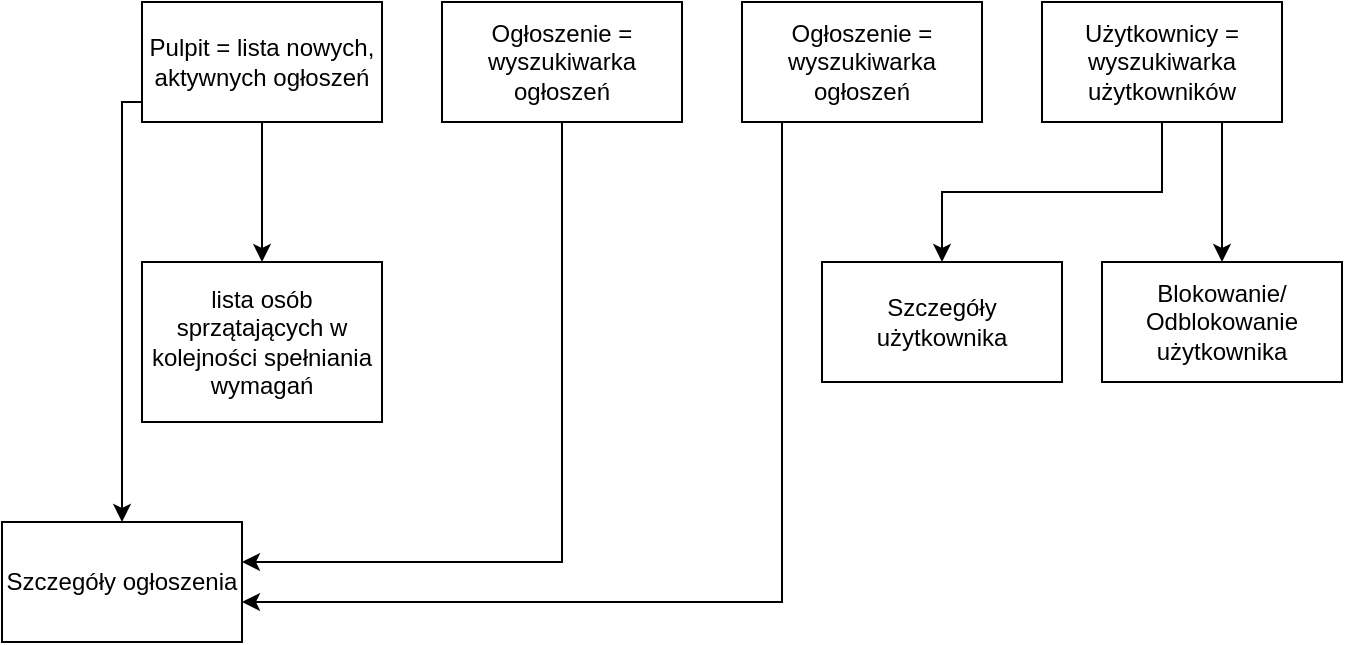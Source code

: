 <mxfile version="16.2.2" type="device" pages="3"><diagram id="rdDkSI9qs-zM8WlIxHMJ" name="Organizator"><mxGraphModel dx="1422" dy="802" grid="1" gridSize="10" guides="1" tooltips="1" connect="1" arrows="1" fold="1" page="1" pageScale="1" pageWidth="827" pageHeight="1169" math="0" shadow="0"><root><mxCell id="0"/><mxCell id="1" parent="0"/><mxCell id="LKEvlkVT4WD0_NToEaqU-2" style="edgeStyle=orthogonalEdgeStyle;rounded=0;orthogonalLoop=1;jettySize=auto;html=1;" edge="1" parent="1" source="LKEvlkVT4WD0_NToEaqU-1" target="LKEvlkVT4WD0_NToEaqU-3"><mxGeometry relative="1" as="geometry"><mxPoint x="220" y="250" as="targetPoint"/></mxGeometry></mxCell><mxCell id="LKEvlkVT4WD0_NToEaqU-17" style="edgeStyle=orthogonalEdgeStyle;rounded=0;orthogonalLoop=1;jettySize=auto;html=1;" edge="1" parent="1" source="LKEvlkVT4WD0_NToEaqU-1" target="LKEvlkVT4WD0_NToEaqU-18"><mxGeometry relative="1" as="geometry"><mxPoint x="90" y="230" as="targetPoint"/><Array as="points"><mxPoint x="150" y="140"/></Array></mxGeometry></mxCell><mxCell id="LKEvlkVT4WD0_NToEaqU-1" value="Pulpit = lista nowych, aktywnych ogłoszeń" style="rounded=0;whiteSpace=wrap;html=1;" vertex="1" parent="1"><mxGeometry x="160" y="90" width="120" height="60" as="geometry"/></mxCell><mxCell id="LKEvlkVT4WD0_NToEaqU-3" value="lista osób sprzątających w kolejności spełniania wymagań" style="rounded=0;whiteSpace=wrap;html=1;" vertex="1" parent="1"><mxGeometry x="160" y="220" width="120" height="80" as="geometry"/></mxCell><mxCell id="LKEvlkVT4WD0_NToEaqU-7" style="edgeStyle=orthogonalEdgeStyle;rounded=0;orthogonalLoop=1;jettySize=auto;html=1;" edge="1" parent="1" source="LKEvlkVT4WD0_NToEaqU-6" target="LKEvlkVT4WD0_NToEaqU-18"><mxGeometry relative="1" as="geometry"><mxPoint x="370" y="220" as="targetPoint"/><Array as="points"><mxPoint x="370" y="370"/></Array></mxGeometry></mxCell><mxCell id="LKEvlkVT4WD0_NToEaqU-6" value="Ogłoszenie = wyszukiwarka ogłoszeń" style="rounded=0;whiteSpace=wrap;html=1;" vertex="1" parent="1"><mxGeometry x="310" y="90" width="120" height="60" as="geometry"/></mxCell><mxCell id="LKEvlkVT4WD0_NToEaqU-13" style="edgeStyle=orthogonalEdgeStyle;rounded=0;orthogonalLoop=1;jettySize=auto;html=1;" edge="1" parent="1" source="LKEvlkVT4WD0_NToEaqU-14" target="LKEvlkVT4WD0_NToEaqU-18"><mxGeometry relative="1" as="geometry"><mxPoint x="520" y="220" as="targetPoint"/><Array as="points"><mxPoint x="480" y="390"/></Array></mxGeometry></mxCell><mxCell id="LKEvlkVT4WD0_NToEaqU-14" value="Ogłoszenie = wyszukiwarka ogłoszeń" style="rounded=0;whiteSpace=wrap;html=1;" vertex="1" parent="1"><mxGeometry x="460" y="90" width="120" height="60" as="geometry"/></mxCell><mxCell id="LKEvlkVT4WD0_NToEaqU-19" style="edgeStyle=orthogonalEdgeStyle;rounded=0;orthogonalLoop=1;jettySize=auto;html=1;" edge="1" parent="1" source="LKEvlkVT4WD0_NToEaqU-16" target="LKEvlkVT4WD0_NToEaqU-20"><mxGeometry relative="1" as="geometry"><mxPoint x="670" y="240" as="targetPoint"/></mxGeometry></mxCell><mxCell id="LKEvlkVT4WD0_NToEaqU-22" style="edgeStyle=orthogonalEdgeStyle;rounded=0;orthogonalLoop=1;jettySize=auto;html=1;" edge="1" parent="1" source="LKEvlkVT4WD0_NToEaqU-16" target="LKEvlkVT4WD0_NToEaqU-21"><mxGeometry relative="1" as="geometry"><Array as="points"><mxPoint x="700" y="170"/><mxPoint x="700" y="170"/></Array></mxGeometry></mxCell><mxCell id="LKEvlkVT4WD0_NToEaqU-16" value="Użytkownicy = wyszukiwarka użytkowników" style="rounded=0;whiteSpace=wrap;html=1;" vertex="1" parent="1"><mxGeometry x="610" y="90" width="120" height="60" as="geometry"/></mxCell><mxCell id="LKEvlkVT4WD0_NToEaqU-18" value="Szczegóły ogłoszenia" style="rounded=0;whiteSpace=wrap;html=1;" vertex="1" parent="1"><mxGeometry x="90" y="350" width="120" height="60" as="geometry"/></mxCell><mxCell id="LKEvlkVT4WD0_NToEaqU-20" value="Szczegóły użytkownika" style="rounded=0;whiteSpace=wrap;html=1;" vertex="1" parent="1"><mxGeometry x="500" y="220" width="120" height="60" as="geometry"/></mxCell><mxCell id="LKEvlkVT4WD0_NToEaqU-21" value="Blokowanie/ Odblokowanie użytkownika" style="rounded=0;whiteSpace=wrap;html=1;" vertex="1" parent="1"><mxGeometry x="640" y="220" width="120" height="60" as="geometry"/></mxCell></root></mxGraphModel></diagram><diagram id="S9UlNUGqjFS53FKBoSCb" name="Klient"><mxGraphModel dx="1422" dy="802" grid="1" gridSize="10" guides="1" tooltips="1" connect="1" arrows="1" fold="1" page="1" pageScale="1" pageWidth="827" pageHeight="1169" math="0" shadow="0"><root><mxCell id="fnkzs9a2HGZXxjlDh5dV-0"/><mxCell id="fnkzs9a2HGZXxjlDh5dV-1" parent="fnkzs9a2HGZXxjlDh5dV-0"/><mxCell id="4g6lc5lLfht7B303KeSD-0" style="edgeStyle=orthogonalEdgeStyle;rounded=0;orthogonalLoop=1;jettySize=auto;html=1;" edge="1" parent="fnkzs9a2HGZXxjlDh5dV-1" source="4g6lc5lLfht7B303KeSD-2" target="4g6lc5lLfht7B303KeSD-3"><mxGeometry relative="1" as="geometry"><mxPoint x="220" y="250" as="targetPoint"/></mxGeometry></mxCell><mxCell id="4g6lc5lLfht7B303KeSD-1" style="edgeStyle=orthogonalEdgeStyle;rounded=0;orthogonalLoop=1;jettySize=auto;html=1;" edge="1" parent="fnkzs9a2HGZXxjlDh5dV-1" source="4g6lc5lLfht7B303KeSD-2" target="4g6lc5lLfht7B303KeSD-11"><mxGeometry relative="1" as="geometry"><mxPoint x="90" y="230" as="targetPoint"/><Array as="points"><mxPoint x="150" y="140"/></Array></mxGeometry></mxCell><mxCell id="4g6lc5lLfht7B303KeSD-14" style="edgeStyle=orthogonalEdgeStyle;rounded=0;orthogonalLoop=1;jettySize=auto;html=1;" edge="1" parent="fnkzs9a2HGZXxjlDh5dV-1" source="4g6lc5lLfht7B303KeSD-2" target="4g6lc5lLfht7B303KeSD-15"><mxGeometry relative="1" as="geometry"><mxPoint x="60" y="250" as="targetPoint"/></mxGeometry></mxCell><mxCell id="4g6lc5lLfht7B303KeSD-2" value="Pulpit = lista Active lub InProgress ogłoszeń" style="rounded=0;whiteSpace=wrap;html=1;" vertex="1" parent="fnkzs9a2HGZXxjlDh5dV-1"><mxGeometry x="160" y="90" width="120" height="60" as="geometry"/></mxCell><mxCell id="4g6lc5lLfht7B303KeSD-19" style="edgeStyle=orthogonalEdgeStyle;rounded=0;orthogonalLoop=1;jettySize=auto;html=1;exitX=1;exitY=0.75;exitDx=0;exitDy=0;" edge="1" parent="fnkzs9a2HGZXxjlDh5dV-1" source="4g6lc5lLfht7B303KeSD-3" target="4g6lc5lLfht7B303KeSD-16"><mxGeometry relative="1" as="geometry"/></mxCell><mxCell id="4g6lc5lLfht7B303KeSD-3" value="Edycja ogłoszenia" style="rounded=0;whiteSpace=wrap;html=1;" vertex="1" parent="fnkzs9a2HGZXxjlDh5dV-1"><mxGeometry x="160" y="220" width="120" height="80" as="geometry"/></mxCell><mxCell id="4g6lc5lLfht7B303KeSD-4" style="edgeStyle=orthogonalEdgeStyle;rounded=0;orthogonalLoop=1;jettySize=auto;html=1;" edge="1" parent="fnkzs9a2HGZXxjlDh5dV-1" source="4g6lc5lLfht7B303KeSD-5" target="4g6lc5lLfht7B303KeSD-16"><mxGeometry relative="1" as="geometry"><mxPoint x="370" y="220" as="targetPoint"/><Array as="points"/></mxGeometry></mxCell><mxCell id="4g6lc5lLfht7B303KeSD-5" value="Dodaj ogłoszenie" style="rounded=0;whiteSpace=wrap;html=1;" vertex="1" parent="fnkzs9a2HGZXxjlDh5dV-1"><mxGeometry x="310" y="90" width="120" height="60" as="geometry"/></mxCell><mxCell id="4g6lc5lLfht7B303KeSD-6" style="edgeStyle=orthogonalEdgeStyle;rounded=0;orthogonalLoop=1;jettySize=auto;html=1;" edge="1" parent="fnkzs9a2HGZXxjlDh5dV-1" source="4g6lc5lLfht7B303KeSD-7" target="4g6lc5lLfht7B303KeSD-11"><mxGeometry relative="1" as="geometry"><mxPoint x="520" y="220" as="targetPoint"/><Array as="points"><mxPoint x="480" y="390"/></Array></mxGeometry></mxCell><mxCell id="qNvuZLBNrEm5p3DBJPTj-1" style="edgeStyle=orthogonalEdgeStyle;rounded=0;orthogonalLoop=1;jettySize=auto;html=1;" edge="1" parent="fnkzs9a2HGZXxjlDh5dV-1" source="4g6lc5lLfht7B303KeSD-7" target="qNvuZLBNrEm5p3DBJPTj-0"><mxGeometry relative="1" as="geometry"/></mxCell><mxCell id="4g6lc5lLfht7B303KeSD-7" value="Historia ogłoszeń" style="rounded=0;whiteSpace=wrap;html=1;" vertex="1" parent="fnkzs9a2HGZXxjlDh5dV-1"><mxGeometry x="460" y="90" width="120" height="60" as="geometry"/></mxCell><mxCell id="4g6lc5lLfht7B303KeSD-11" value="Szczegóły ogłoszenia" style="rounded=0;whiteSpace=wrap;html=1;" vertex="1" parent="fnkzs9a2HGZXxjlDh5dV-1"><mxGeometry x="90" y="350" width="120" height="60" as="geometry"/></mxCell><mxCell id="4g6lc5lLfht7B303KeSD-15" value="Usuń ogłoszenie" style="rounded=0;whiteSpace=wrap;html=1;" vertex="1" parent="fnkzs9a2HGZXxjlDh5dV-1"><mxGeometry x="10" y="220" width="120" height="60" as="geometry"/></mxCell><mxCell id="4g6lc5lLfht7B303KeSD-17" style="edgeStyle=orthogonalEdgeStyle;rounded=0;orthogonalLoop=1;jettySize=auto;html=1;" edge="1" parent="fnkzs9a2HGZXxjlDh5dV-1" source="4g6lc5lLfht7B303KeSD-16" target="4g6lc5lLfht7B303KeSD-18"><mxGeometry relative="1" as="geometry"><mxPoint x="370" y="350" as="targetPoint"/></mxGeometry></mxCell><mxCell id="4g6lc5lLfht7B303KeSD-16" value="Uzupełnianie ogłoszenia" style="rounded=0;whiteSpace=wrap;html=1;" vertex="1" parent="fnkzs9a2HGZXxjlDh5dV-1"><mxGeometry x="310" y="220" width="120" height="60" as="geometry"/></mxCell><mxCell id="4g6lc5lLfht7B303KeSD-21" style="edgeStyle=orthogonalEdgeStyle;rounded=0;orthogonalLoop=1;jettySize=auto;html=1;" edge="1" parent="fnkzs9a2HGZXxjlDh5dV-1" source="4g6lc5lLfht7B303KeSD-18"><mxGeometry relative="1" as="geometry"><mxPoint x="370" y="420" as="targetPoint"/></mxGeometry></mxCell><mxCell id="4g6lc5lLfht7B303KeSD-18" value="Potwierdzenie poprawności" style="rounded=0;whiteSpace=wrap;html=1;" vertex="1" parent="fnkzs9a2HGZXxjlDh5dV-1"><mxGeometry x="310" y="320" width="120" height="60" as="geometry"/></mxCell><mxCell id="4g6lc5lLfht7B303KeSD-22" value="Potwierdzenie wysłania" style="rounded=0;whiteSpace=wrap;html=1;" vertex="1" parent="fnkzs9a2HGZXxjlDh5dV-1"><mxGeometry x="310" y="420" width="120" height="60" as="geometry"/></mxCell><mxCell id="qNvuZLBNrEm5p3DBJPTj-0" value="Wystawienie oceny" style="rounded=0;whiteSpace=wrap;html=1;" vertex="1" parent="fnkzs9a2HGZXxjlDh5dV-1"><mxGeometry x="510" y="200" width="120" height="60" as="geometry"/></mxCell></root></mxGraphModel></diagram><diagram id="NAqvW25AqP0TnE_nY4E0" name="Osoba sprzątająca"><mxGraphModel dx="1422" dy="802" grid="1" gridSize="10" guides="1" tooltips="1" connect="1" arrows="1" fold="1" page="1" pageScale="1" pageWidth="827" pageHeight="1169" math="0" shadow="0"><root><mxCell id="jAGo5LgUKmzE9Y0QHOle-0"/><mxCell id="jAGo5LgUKmzE9Y0QHOle-1" parent="jAGo5LgUKmzE9Y0QHOle-0"/><mxCell id="XWWmwiB2slnjXHyGlz4d-1" style="edgeStyle=orthogonalEdgeStyle;rounded=0;orthogonalLoop=1;jettySize=auto;html=1;" edge="1" parent="jAGo5LgUKmzE9Y0QHOle-1" source="XWWmwiB2slnjXHyGlz4d-2" target="XWWmwiB2slnjXHyGlz4d-11"><mxGeometry relative="1" as="geometry"><mxPoint x="90" y="230" as="targetPoint"/><Array as="points"><mxPoint x="150" y="140"/></Array></mxGeometry></mxCell><mxCell id="XWWmwiB2slnjXHyGlz4d-2" value="Pulpit = lista aktualnie przypisanych zgłoszeń" style="rounded=0;whiteSpace=wrap;html=1;" vertex="1" parent="jAGo5LgUKmzE9Y0QHOle-1"><mxGeometry x="160" y="90" width="120" height="60" as="geometry"/></mxCell><mxCell id="XWWmwiB2slnjXHyGlz4d-15" style="edgeStyle=orthogonalEdgeStyle;rounded=0;orthogonalLoop=1;jettySize=auto;html=1;" edge="1" parent="jAGo5LgUKmzE9Y0QHOle-1" source="XWWmwiB2slnjXHyGlz4d-3" target="XWWmwiB2slnjXHyGlz4d-16"><mxGeometry relative="1" as="geometry"><mxPoint x="300" y="340" as="targetPoint"/></mxGeometry></mxCell><mxCell id="XWWmwiB2slnjXHyGlz4d-3" value="Podgląd mojej dostępności" style="rounded=0;whiteSpace=wrap;html=1;" vertex="1" parent="jAGo5LgUKmzE9Y0QHOle-1"><mxGeometry x="310" y="200" width="120" height="80" as="geometry"/></mxCell><mxCell id="XWWmwiB2slnjXHyGlz4d-14" style="edgeStyle=orthogonalEdgeStyle;rounded=0;orthogonalLoop=1;jettySize=auto;html=1;" edge="1" parent="jAGo5LgUKmzE9Y0QHOle-1" source="XWWmwiB2slnjXHyGlz4d-5" target="XWWmwiB2slnjXHyGlz4d-3"><mxGeometry relative="1" as="geometry"/></mxCell><mxCell id="XWWmwiB2slnjXHyGlz4d-5" value="Grafik" style="rounded=0;whiteSpace=wrap;html=1;" vertex="1" parent="jAGo5LgUKmzE9Y0QHOle-1"><mxGeometry x="310" y="90" width="120" height="60" as="geometry"/></mxCell><mxCell id="XWWmwiB2slnjXHyGlz4d-6" style="edgeStyle=orthogonalEdgeStyle;rounded=0;orthogonalLoop=1;jettySize=auto;html=1;" edge="1" parent="jAGo5LgUKmzE9Y0QHOle-1" source="XWWmwiB2slnjXHyGlz4d-7" target="XWWmwiB2slnjXHyGlz4d-11"><mxGeometry relative="1" as="geometry"><mxPoint x="520" y="220" as="targetPoint"/><Array as="points"><mxPoint x="480" y="390"/></Array></mxGeometry></mxCell><mxCell id="XWWmwiB2slnjXHyGlz4d-7" value="Ogłoszenia = lista ogłoszeń, które organizator chce przydzielić osobie" style="rounded=0;whiteSpace=wrap;html=1;" vertex="1" parent="jAGo5LgUKmzE9Y0QHOle-1"><mxGeometry x="460" y="90" width="120" height="60" as="geometry"/></mxCell><mxCell id="XWWmwiB2slnjXHyGlz4d-8" style="edgeStyle=orthogonalEdgeStyle;rounded=0;orthogonalLoop=1;jettySize=auto;html=1;" edge="1" parent="jAGo5LgUKmzE9Y0QHOle-1" source="XWWmwiB2slnjXHyGlz4d-7" target="XWWmwiB2slnjXHyGlz4d-12"><mxGeometry relative="1" as="geometry"><mxPoint x="670" y="240" as="targetPoint"/></mxGeometry></mxCell><mxCell id="XWWmwiB2slnjXHyGlz4d-9" style="edgeStyle=orthogonalEdgeStyle;rounded=0;orthogonalLoop=1;jettySize=auto;html=1;" edge="1" parent="jAGo5LgUKmzE9Y0QHOle-1" source="XWWmwiB2slnjXHyGlz4d-10" target="YY9glNWLmgbjqKmBrTua-0"><mxGeometry relative="1" as="geometry"><Array as="points"><mxPoint x="710" y="185"/><mxPoint x="750" y="185"/></Array><mxPoint x="700" y="220" as="targetPoint"/></mxGeometry></mxCell><mxCell id="YY9glNWLmgbjqKmBrTua-1" style="edgeStyle=orthogonalEdgeStyle;rounded=0;orthogonalLoop=1;jettySize=auto;html=1;" edge="1" parent="jAGo5LgUKmzE9Y0QHOle-1" source="XWWmwiB2slnjXHyGlz4d-10" target="XWWmwiB2slnjXHyGlz4d-11"><mxGeometry relative="1" as="geometry"><Array as="points"><mxPoint x="670" y="400"/></Array></mxGeometry></mxCell><mxCell id="XWWmwiB2slnjXHyGlz4d-10" value="Historia" style="rounded=0;whiteSpace=wrap;html=1;" vertex="1" parent="jAGo5LgUKmzE9Y0QHOle-1"><mxGeometry x="610" y="90" width="120" height="60" as="geometry"/></mxCell><mxCell id="XWWmwiB2slnjXHyGlz4d-11" value="Szczegóły ogłoszenia" style="rounded=0;whiteSpace=wrap;html=1;" vertex="1" parent="jAGo5LgUKmzE9Y0QHOle-1"><mxGeometry x="90" y="350" width="120" height="60" as="geometry"/></mxCell><mxCell id="XWWmwiB2slnjXHyGlz4d-12" value="Potwierdzenie/ Odrzucenie ogłoszenia" style="rounded=0;whiteSpace=wrap;html=1;" vertex="1" parent="jAGo5LgUKmzE9Y0QHOle-1"><mxGeometry x="490" y="210" width="120" height="60" as="geometry"/></mxCell><mxCell id="XWWmwiB2slnjXHyGlz4d-16" value="Nowy slot" style="rounded=0;whiteSpace=wrap;html=1;" vertex="1" parent="jAGo5LgUKmzE9Y0QHOle-1"><mxGeometry x="250" y="320" width="120" height="60" as="geometry"/></mxCell><mxCell id="YY9glNWLmgbjqKmBrTua-0" value="Wystawienie oceny" style="rounded=0;whiteSpace=wrap;html=1;" vertex="1" parent="jAGo5LgUKmzE9Y0QHOle-1"><mxGeometry x="690" y="220" width="120" height="60" as="geometry"/></mxCell><mxCell id="YY9glNWLmgbjqKmBrTua-3" style="edgeStyle=orthogonalEdgeStyle;rounded=0;orthogonalLoop=1;jettySize=auto;html=1;" edge="1" parent="jAGo5LgUKmzE9Y0QHOle-1" source="YY9glNWLmgbjqKmBrTua-2"><mxGeometry relative="1" as="geometry"><mxPoint x="80" y="450" as="targetPoint"/></mxGeometry></mxCell><mxCell id="YY9glNWLmgbjqKmBrTua-2" value="Chat" style="rounded=0;whiteSpace=wrap;html=1;" vertex="1" parent="jAGo5LgUKmzE9Y0QHOle-1"><mxGeometry x="20" y="90" width="120" height="60" as="geometry"/></mxCell><mxCell id="YY9glNWLmgbjqKmBrTua-4" value="Wymiana wiadomości z organizatorem" style="rounded=0;whiteSpace=wrap;html=1;" vertex="1" parent="jAGo5LgUKmzE9Y0QHOle-1"><mxGeometry x="20" y="450" width="120" height="60" as="geometry"/></mxCell></root></mxGraphModel></diagram></mxfile>
